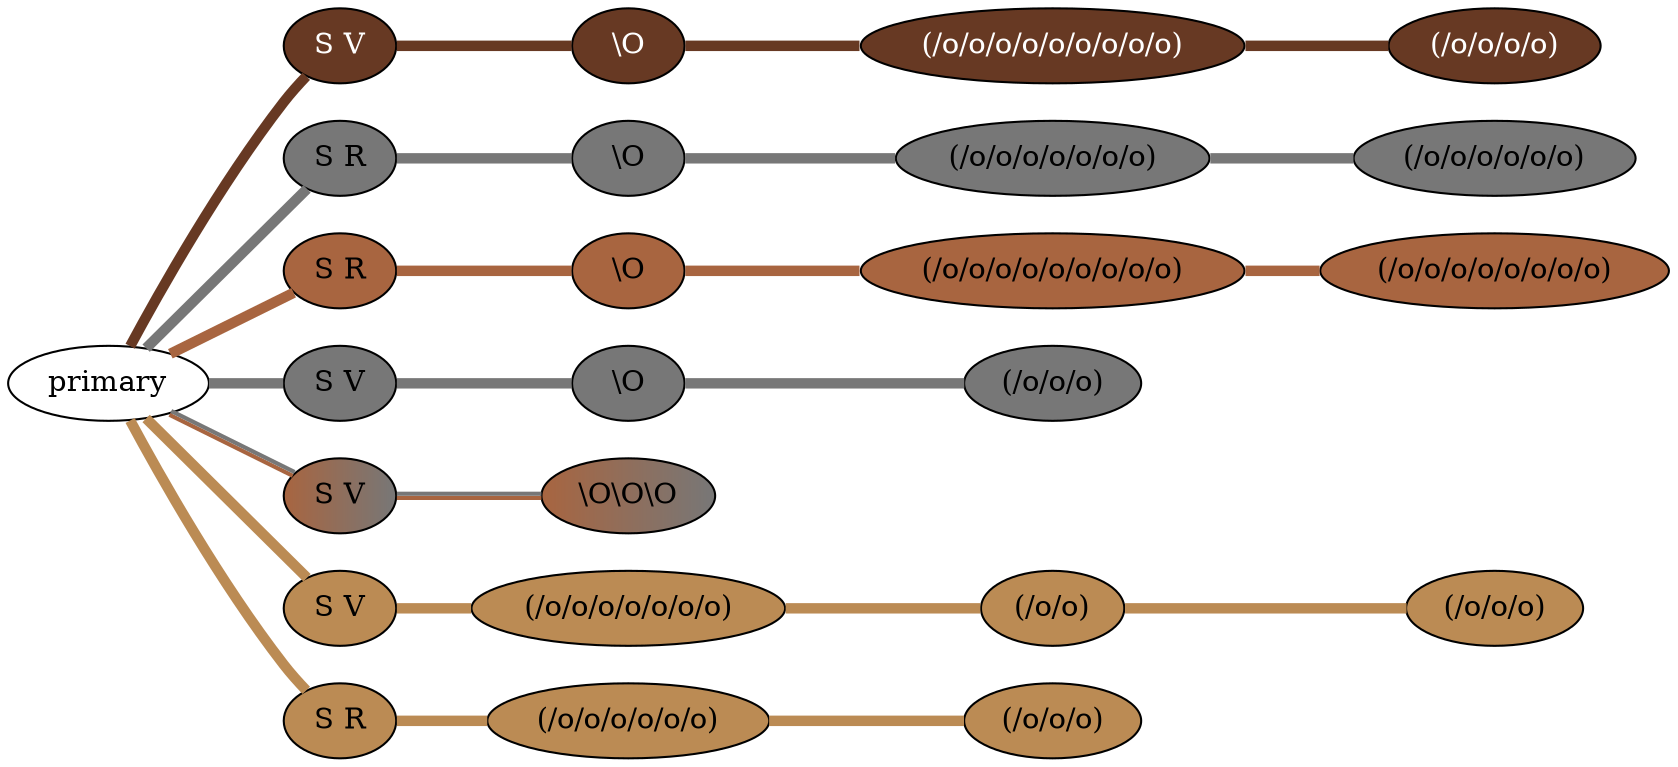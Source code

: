 graph {
 graph [rankdir=LR]
"1" [qtype="pendant_node", pendant_colors="#673923", pendant_ply="S", pendant_attach="V", pendant_length="46.0", label="S V", style=filled, fillcolor="#673923", fontcolor="#ffffff"]
"primary" -- "1" [qtype="pendant_link",penwidth=5,color="#673923"]
"1:0" [qtype="knot_node", knot_value="1", knot_type="S", knot_position="11.5", knot_spin="Z", label="\\O", style=filled, fillcolor="#673923" , fontcolor="#ffffff"]
"1" -- "1:0" [qtype="knot_link",penwidth=5,color="#673923"]
"1:1" [qtype="knot_node", knot_value="9", knot_type="L", knot_position="26.5", knot_spin="S", label="(/o/o/o/o/o/o/o/o/o)", style=filled, fillcolor="#673923" , fontcolor="#ffffff"]
"1:0" -- "1:1" [qtype="knot_link",penwidth=5,color="#673923"]
"1:2" [qtype="knot_node", knot_value="4", knot_type="L", knot_position="38.0", knot_spin="S", label="(/o/o/o/o)", style=filled, fillcolor="#673923" , fontcolor="#ffffff"]
"1:1" -- "1:2" [qtype="knot_link",penwidth=5,color="#673923"]
"2" [qtype="pendant_node", pendant_colors="#777777", pendant_ply="S", pendant_attach="R", pendant_length="48.0", label="S R", style=filled, fillcolor="#777777", fontcolor="#000000"]
"primary" -- "2" [qtype="pendant_link",penwidth=5,color="#777777"]
"2:0" [qtype="knot_node", knot_value="1", knot_type="S", knot_position="12.5", knot_spin="Z", label="\\O", style=filled, fillcolor="#777777" , fontcolor="#000000"]
"2" -- "2:0" [qtype="knot_link",penwidth=5,color="#777777"]
"2:1" [qtype="knot_node", knot_value="7", knot_type="L", knot_position="26.0", knot_spin="S", label="(/o/o/o/o/o/o/o)", style=filled, fillcolor="#777777" , fontcolor="#000000"]
"2:0" -- "2:1" [qtype="knot_link",penwidth=5,color="#777777"]
"2:2" [qtype="knot_node", knot_value="6", knot_type="L", knot_position="38.0", knot_spin="S", label="(/o/o/o/o/o/o)", style=filled, fillcolor="#777777" , fontcolor="#000000"]
"2:1" -- "2:2" [qtype="knot_link",penwidth=5,color="#777777"]
"3" [qtype="pendant_node", pendant_colors="#A86540", pendant_ply="S", pendant_attach="R", pendant_length="48.0", label="S R", style=filled, fillcolor="#A86540", fontcolor="#000000"]
"primary" -- "3" [qtype="pendant_link",penwidth=5,color="#A86540"]
"3:0" [qtype="knot_node", knot_value="1", knot_type="S", knot_position="12.5", knot_spin="Z", label="\\O", style=filled, fillcolor="#A86540" , fontcolor="#000000"]
"3" -- "3:0" [qtype="knot_link",penwidth=5,color="#A86540"]
"3:1" [qtype="knot_node", knot_value="9", knot_type="L", knot_position="24.0", knot_spin="S", label="(/o/o/o/o/o/o/o/o/o)", style=filled, fillcolor="#A86540" , fontcolor="#000000"]
"3:0" -- "3:1" [qtype="knot_link",penwidth=5,color="#A86540"]
"3:2" [qtype="knot_node", knot_value="8", knot_type="L", knot_position="36.5", knot_spin="S", label="(/o/o/o/o/o/o/o/o)", style=filled, fillcolor="#A86540" , fontcolor="#000000"]
"3:1" -- "3:2" [qtype="knot_link",penwidth=5,color="#A86540"]
"4" [qtype="pendant_node", pendant_colors="#777777", pendant_ply="S", pendant_attach="V", pendant_length="38.5", label="S V", style=filled, fillcolor="#777777", fontcolor="#000000"]
"primary" -- "4" [qtype="pendant_link",penwidth=5,color="#777777"]
"4:0" [qtype="knot_node", knot_value="1", knot_type="S", knot_position="11.5", knot_spin="Z", label="\\O", style=filled, fillcolor="#777777" , fontcolor="#000000"]
"4" -- "4:0" [qtype="knot_link",penwidth=5,color="#777777"]
"4:1" [qtype="knot_node", knot_value="3", knot_type="L", knot_position="23.5", knot_spin="S", label="(/o/o/o)", style=filled, fillcolor="#777777" , fontcolor="#000000"]
"4:0" -- "4:1" [qtype="knot_link",penwidth=5,color="#777777"]
"5" [qtype="pendant_node", pendant_colors="#A86540:#777777", pendant_ply="S", pendant_attach="V", pendant_length="62.0", label="S V", style=filled, fillcolor="#A86540:#777777", fontcolor="#000000"]
"primary" -- "5" [qtype="pendant_link",penwidth=2,color="#A86540:#777777"]
"5:0" [qtype="knot_node", knot_value="3", knot_type="S", knot_position="11.0", knot_spin="Z", label="\\O\\O\\O", style=filled, fillcolor="#A86540:#777777" , fontcolor="#000000"]
"5" -- "5:0" [qtype="knot_link",penwidth=2,color="#A86540:#777777"]
"6" [qtype="pendant_node", pendant_colors="#BB8B54", pendant_ply="S", pendant_attach="V", pendant_length="40.5", label="S V", style=filled, fillcolor="#BB8B54", fontcolor="#000000"]
"primary" -- "6" [qtype="pendant_link",penwidth=5,color="#BB8B54"]
"6:0" [qtype="knot_node", knot_value="7", knot_type="L", knot_position="15.0", knot_spin="S", label="(/o/o/o/o/o/o/o)", style=filled, fillcolor="#BB8B54" , fontcolor="#000000"]
"6" -- "6:0" [qtype="knot_link",penwidth=5,color="#BB8B54"]
"6:1" [qtype="knot_node", knot_value="2", knot_type="L", knot_position="23.5", knot_spin="S", label="(/o/o)", style=filled, fillcolor="#BB8B54" , fontcolor="#000000"]
"6:0" -- "6:1" [qtype="knot_link",penwidth=5,color="#BB8B54"]
"6:2" [qtype="knot_node", knot_value="3", knot_type="L", knot_position="31.0", knot_spin="S", label="(/o/o/o)", style=filled, fillcolor="#BB8B54" , fontcolor="#000000"]
"6:1" -- "6:2" [qtype="knot_link",penwidth=5,color="#BB8B54"]
"7" [qtype="pendant_node", pendant_colors="#BB8B54", pendant_ply="S", pendant_attach="R", pendant_length="37.0", label="S R", style=filled, fillcolor="#BB8B54", fontcolor="#000000"]
"primary" -- "7" [qtype="pendant_link",penwidth=5,color="#BB8B54"]
"7:0" [qtype="knot_node", knot_value="6", knot_type="L", knot_position="13.0", knot_spin="S", label="(/o/o/o/o/o/o)", style=filled, fillcolor="#BB8B54" , fontcolor="#000000"]
"7" -- "7:0" [qtype="knot_link",penwidth=5,color="#BB8B54"]
"7:1" [qtype="knot_node", knot_value="3", knot_type="L", knot_position="25.0", knot_spin="S", label="(/o/o/o)", style=filled, fillcolor="#BB8B54" , fontcolor="#000000"]
"7:0" -- "7:1" [qtype="knot_link",penwidth=5,color="#BB8B54"]
}
